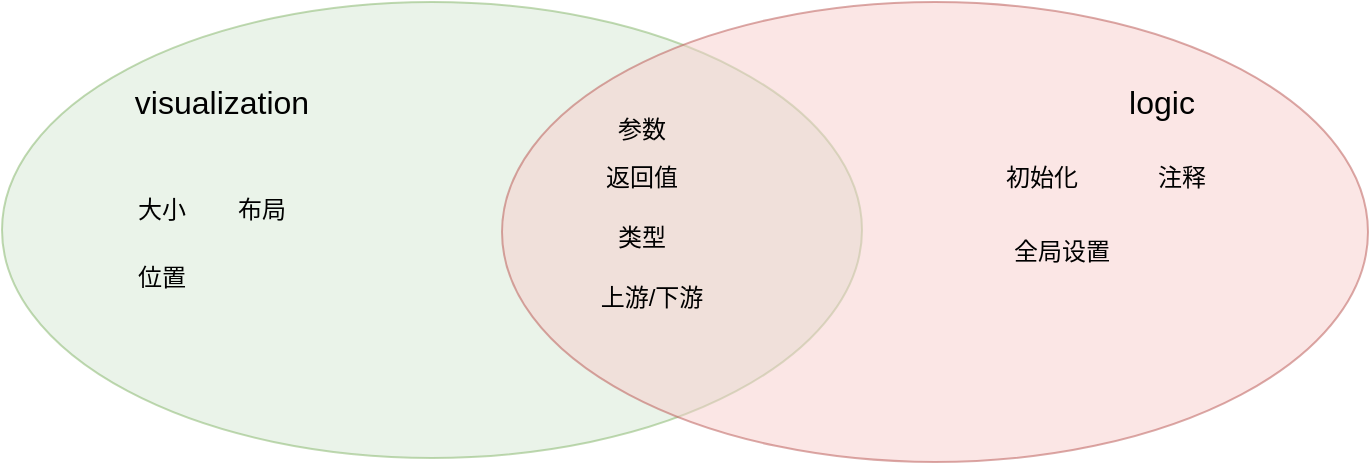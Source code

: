<mxfile version="10.7.5" type="github"><diagram id="7Z5uR6pRada7xlB4FMhy" name="Page-1"><mxGraphModel dx="918" dy="520" grid="1" gridSize="10" guides="1" tooltips="1" connect="1" arrows="1" fold="1" page="1" pageScale="1" pageWidth="1169" pageHeight="827" math="0" shadow="0"><root><mxCell id="0"/><mxCell id="1" parent="0"/><mxCell id="D-_iy9uYjlWwo87UWq9q-4" value="" style="ellipse;whiteSpace=wrap;html=1;opacity=50;fillColor=#d5e8d4;strokeColor=#82b366;" parent="1" vertex="1"><mxGeometry x="90" y="190" width="430" height="228" as="geometry"/></mxCell><mxCell id="D-_iy9uYjlWwo87UWq9q-6" value="" style="ellipse;whiteSpace=wrap;html=1;opacity=50;shadow=0;fillColor=#f8cecc;strokeColor=#b85450;" parent="1" vertex="1"><mxGeometry x="340" y="190" width="433" height="230" as="geometry"/></mxCell><mxCell id="D-_iy9uYjlWwo87UWq9q-7" value="&lt;font style=&quot;font-size: 16px&quot;&gt;visualization&lt;/font&gt;" style="text;html=1;strokeColor=none;fillColor=none;align=center;verticalAlign=middle;whiteSpace=wrap;rounded=0;shadow=0;opacity=50;" parent="1" vertex="1"><mxGeometry x="180" y="230" width="40" height="20" as="geometry"/></mxCell><mxCell id="D-_iy9uYjlWwo87UWq9q-8" value="&lt;font style=&quot;font-size: 16px&quot;&gt;logic&lt;/font&gt;" style="text;html=1;strokeColor=none;fillColor=none;align=center;verticalAlign=middle;whiteSpace=wrap;rounded=0;shadow=0;opacity=50;" parent="1" vertex="1"><mxGeometry x="650" y="230" width="40" height="20" as="geometry"/></mxCell><mxCell id="D-_iy9uYjlWwo87UWq9q-9" value="参数" style="text;html=1;strokeColor=none;fillColor=none;align=center;verticalAlign=middle;whiteSpace=wrap;rounded=0;shadow=0;opacity=50;" parent="1" vertex="1"><mxGeometry x="390" y="244" width="40" height="20" as="geometry"/></mxCell><mxCell id="D-_iy9uYjlWwo87UWq9q-10" value="返回值" style="text;html=1;strokeColor=none;fillColor=none;align=center;verticalAlign=middle;whiteSpace=wrap;rounded=0;shadow=0;opacity=50;" parent="1" vertex="1"><mxGeometry x="390" y="268" width="40" height="20" as="geometry"/></mxCell><mxCell id="D-_iy9uYjlWwo87UWq9q-11" value="类型" style="text;html=1;strokeColor=none;fillColor=none;align=center;verticalAlign=middle;whiteSpace=wrap;rounded=0;shadow=0;opacity=50;" parent="1" vertex="1"><mxGeometry x="390" y="298" width="40" height="20" as="geometry"/></mxCell><mxCell id="D-_iy9uYjlWwo87UWq9q-12" value="大小" style="text;html=1;strokeColor=none;fillColor=none;align=center;verticalAlign=middle;whiteSpace=wrap;rounded=0;shadow=0;opacity=50;" parent="1" vertex="1"><mxGeometry x="150" y="284" width="40" height="20" as="geometry"/></mxCell><mxCell id="D-_iy9uYjlWwo87UWq9q-13" value="位置" style="text;html=1;strokeColor=none;fillColor=none;align=center;verticalAlign=middle;whiteSpace=wrap;rounded=0;shadow=0;opacity=50;" parent="1" vertex="1"><mxGeometry x="150" y="318" width="40" height="20" as="geometry"/></mxCell><mxCell id="D-_iy9uYjlWwo87UWq9q-15" value="上游/下游" style="text;html=1;strokeColor=none;fillColor=none;align=center;verticalAlign=middle;whiteSpace=wrap;rounded=0;shadow=0;opacity=50;" parent="1" vertex="1"><mxGeometry x="380" y="328" width="70" height="20" as="geometry"/></mxCell><mxCell id="D-_iy9uYjlWwo87UWq9q-16" value="布局" style="text;html=1;strokeColor=none;fillColor=none;align=center;verticalAlign=middle;whiteSpace=wrap;rounded=0;shadow=0;opacity=50;" parent="1" vertex="1"><mxGeometry x="200" y="284" width="40" height="20" as="geometry"/></mxCell><mxCell id="H62KK57mRslYolphWoFN-2" value="注释" style="text;html=1;strokeColor=none;fillColor=none;align=center;verticalAlign=middle;whiteSpace=wrap;rounded=0;shadow=0;opacity=50;" vertex="1" parent="1"><mxGeometry x="660" y="268" width="40" height="20" as="geometry"/></mxCell><mxCell id="H62KK57mRslYolphWoFN-4" value="初始化" style="text;html=1;strokeColor=none;fillColor=none;align=center;verticalAlign=middle;whiteSpace=wrap;rounded=0;shadow=0;opacity=50;" vertex="1" parent="1"><mxGeometry x="590" y="268" width="40" height="20" as="geometry"/></mxCell><mxCell id="H62KK57mRslYolphWoFN-6" value="全局设置" style="text;html=1;strokeColor=none;fillColor=none;align=center;verticalAlign=middle;whiteSpace=wrap;rounded=0;shadow=0;opacity=50;" vertex="1" parent="1"><mxGeometry x="590" y="305" width="60" height="20" as="geometry"/></mxCell></root></mxGraphModel></diagram></mxfile>
